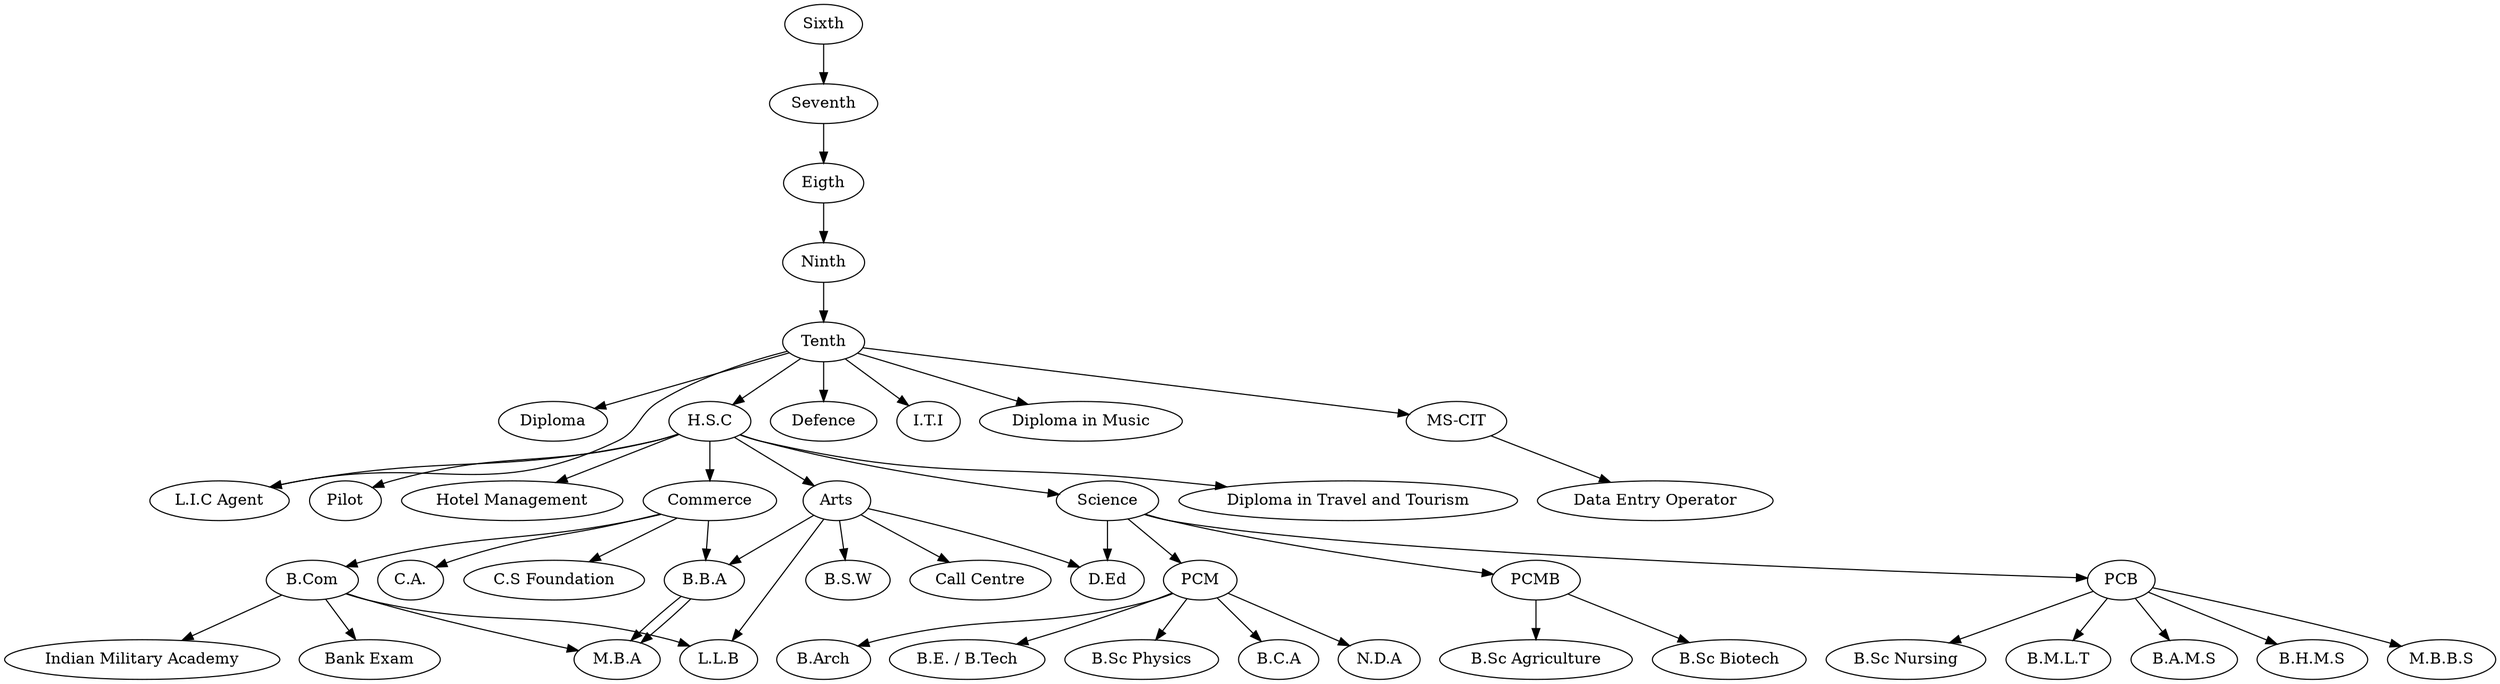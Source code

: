 digraph tree {
    "Sixth";
    "Seventh";
    "Eigth";
    "Ninth";
    "Tenth";
    "Diploma";
    "L.I.C Agent";
    "Defence";
    "I.T.I";
    "H.S.C";
    "Commerce";
    "C.A.";
    "B.Com";
    "M.B.A";
    "Bank Exam";
    "L.L.B";
    "Indian Military Academy";
    "B.B.A";
    "M.B.A";
    "C.S Foundation";
    "Science";
    "PCMB";
    "B.Sc Agriculture";
    "B.Sc Biotech";
    "PCB";
    "B.A.M.S";
    "B.H.M.S";
    "M.B.B.S";
    "B.Sc Nursing";
    "B.M.L.T";
    "PCM";
    "N.D.A";
    "B.Arch";
    "B.E. / B.Tech";
    "B.Sc Physics";
    "B.C.A";
    "D.Ed";
    "Arts";
    "D.Ed";
    "B.S.W";
    "L.L.B";
    "B.B.A";
    "M.B.A";
    "Call Centre";
    "Diploma in Travel and Tourism";
    "L.I.C Agent";
    "Pilot";
    "Hotel Management";
    "Diploma in Music";
    "MS-CIT";
    "Data Entry Operator";
    "Sixth" -> "Seventh";
    "Seventh" -> "Eigth";
    "Eigth" -> "Ninth";
    "Ninth" -> "Tenth";
    "Tenth" -> "Diploma";
    "Tenth" -> "L.I.C Agent";
    "Tenth" -> "Defence";
    "Tenth" -> "I.T.I";
    "Tenth" -> "H.S.C";
    "Tenth" -> "Diploma in Music";
    "Tenth" -> "MS-CIT";
    "H.S.C" -> "Commerce";
    "H.S.C" -> "Science";
    "H.S.C" -> "Arts";
    "H.S.C" -> "Diploma in Travel and Tourism";
    "H.S.C" -> "L.I.C Agent";
    "H.S.C" -> "Pilot";
    "H.S.C" -> "Hotel Management";
    "Commerce" -> "C.A.";
    "Commerce" -> "B.Com";
    "Commerce" -> "B.B.A";
    "Commerce" -> "C.S Foundation";
    "B.Com" -> "M.B.A";
    "B.Com" -> "Bank Exam";
    "B.Com" -> "L.L.B";
    "B.Com" -> "Indian Military Academy";
    "B.B.A" -> "M.B.A";
    "Science" -> "PCMB";
    "Science" -> "PCB";
    "Science" -> "PCM";
    "Science" -> "D.Ed";
    "PCMB" -> "B.Sc Agriculture";
    "PCMB" -> "B.Sc Biotech";
    "PCB" -> "B.A.M.S";
    "PCB" -> "B.H.M.S";
    "PCB" -> "M.B.B.S";
    "PCB" -> "B.Sc Nursing";
    "PCB" -> "B.M.L.T";
    "PCM" -> "N.D.A";
    "PCM" -> "B.Arch";
    "PCM" -> "B.E. / B.Tech";
    "PCM" -> "B.Sc Physics";
    "PCM" -> "B.C.A";
    "Arts" -> "D.Ed";
    "Arts" -> "B.S.W";
    "Arts" -> "L.L.B";
    "Arts" -> "B.B.A";
    "Arts" -> "Call Centre";
    "B.B.A" -> "M.B.A";
    "MS-CIT" -> "Data Entry Operator";
}
